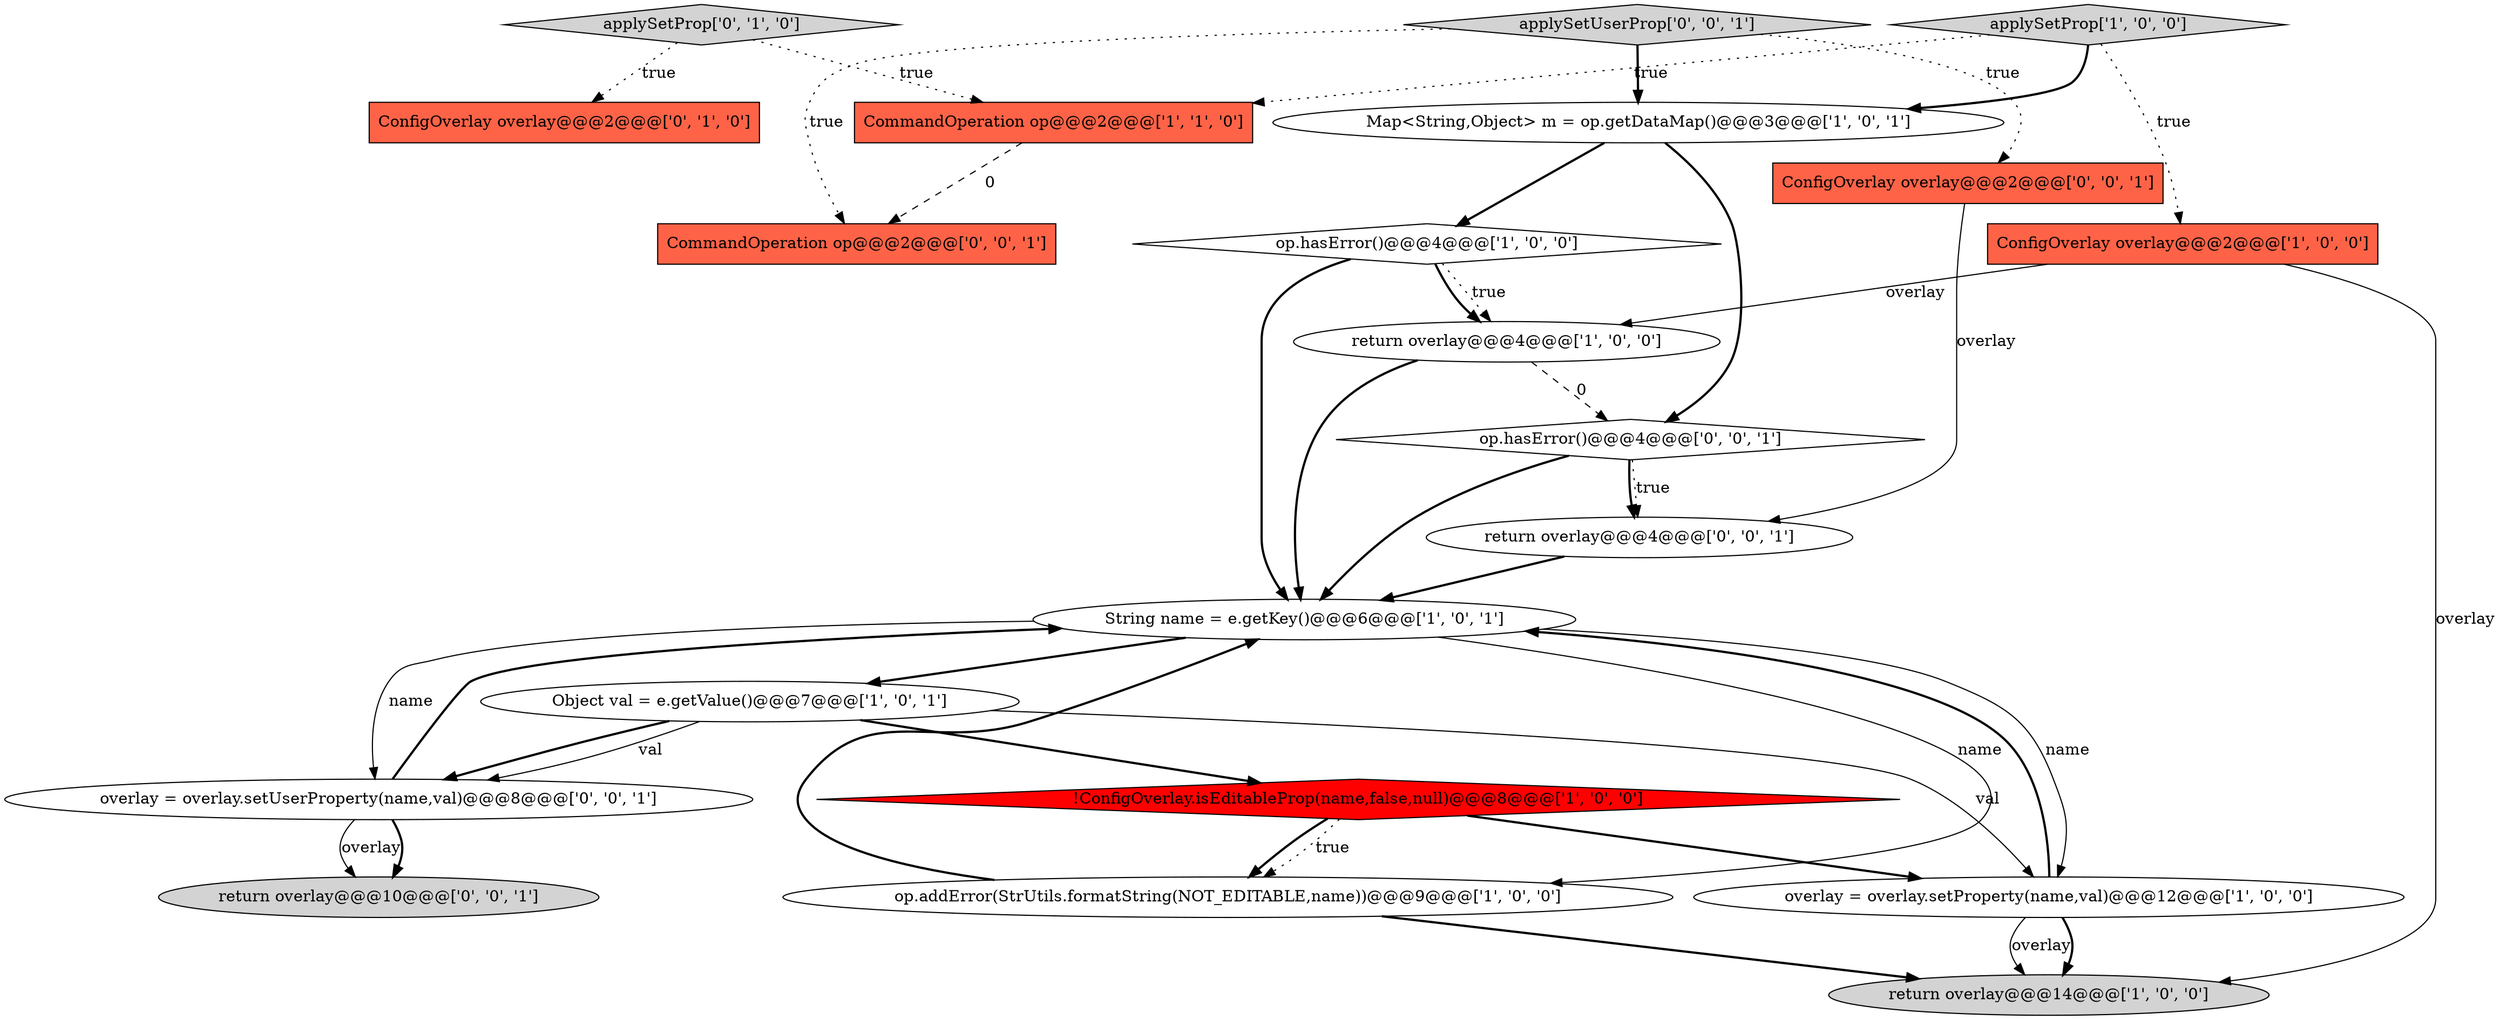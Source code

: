 digraph {
14 [style = filled, label = "ConfigOverlay overlay@@@2@@@['0', '0', '1']", fillcolor = tomato, shape = box image = "AAA0AAABBB3BBB"];
13 [style = filled, label = "ConfigOverlay overlay@@@2@@@['0', '1', '0']", fillcolor = tomato, shape = box image = "AAA0AAABBB2BBB"];
18 [style = filled, label = "return overlay@@@10@@@['0', '0', '1']", fillcolor = lightgray, shape = ellipse image = "AAA0AAABBB3BBB"];
7 [style = filled, label = "String name = e.getKey()@@@6@@@['1', '0', '1']", fillcolor = white, shape = ellipse image = "AAA0AAABBB1BBB"];
2 [style = filled, label = "Map<String,Object> m = op.getDataMap()@@@3@@@['1', '0', '1']", fillcolor = white, shape = ellipse image = "AAA0AAABBB1BBB"];
16 [style = filled, label = "CommandOperation op@@@2@@@['0', '0', '1']", fillcolor = tomato, shape = box image = "AAA0AAABBB3BBB"];
8 [style = filled, label = "overlay = overlay.setProperty(name,val)@@@12@@@['1', '0', '0']", fillcolor = white, shape = ellipse image = "AAA0AAABBB1BBB"];
3 [style = filled, label = "CommandOperation op@@@2@@@['1', '1', '0']", fillcolor = tomato, shape = box image = "AAA0AAABBB1BBB"];
17 [style = filled, label = "return overlay@@@4@@@['0', '0', '1']", fillcolor = white, shape = ellipse image = "AAA0AAABBB3BBB"];
11 [style = filled, label = "return overlay@@@14@@@['1', '0', '0']", fillcolor = lightgray, shape = ellipse image = "AAA0AAABBB1BBB"];
5 [style = filled, label = "op.hasError()@@@4@@@['1', '0', '0']", fillcolor = white, shape = diamond image = "AAA0AAABBB1BBB"];
9 [style = filled, label = "op.addError(StrUtils.formatString(NOT_EDITABLE,name))@@@9@@@['1', '0', '0']", fillcolor = white, shape = ellipse image = "AAA0AAABBB1BBB"];
20 [style = filled, label = "overlay = overlay.setUserProperty(name,val)@@@8@@@['0', '0', '1']", fillcolor = white, shape = ellipse image = "AAA0AAABBB3BBB"];
15 [style = filled, label = "applySetUserProp['0', '0', '1']", fillcolor = lightgray, shape = diamond image = "AAA0AAABBB3BBB"];
6 [style = filled, label = "return overlay@@@4@@@['1', '0', '0']", fillcolor = white, shape = ellipse image = "AAA0AAABBB1BBB"];
12 [style = filled, label = "applySetProp['0', '1', '0']", fillcolor = lightgray, shape = diamond image = "AAA0AAABBB2BBB"];
1 [style = filled, label = "!ConfigOverlay.isEditableProp(name,false,null)@@@8@@@['1', '0', '0']", fillcolor = red, shape = diamond image = "AAA1AAABBB1BBB"];
10 [style = filled, label = "applySetProp['1', '0', '0']", fillcolor = lightgray, shape = diamond image = "AAA0AAABBB1BBB"];
19 [style = filled, label = "op.hasError()@@@4@@@['0', '0', '1']", fillcolor = white, shape = diamond image = "AAA0AAABBB3BBB"];
0 [style = filled, label = "ConfigOverlay overlay@@@2@@@['1', '0', '0']", fillcolor = tomato, shape = box image = "AAA0AAABBB1BBB"];
4 [style = filled, label = "Object val = e.getValue()@@@7@@@['1', '0', '1']", fillcolor = white, shape = ellipse image = "AAA0AAABBB1BBB"];
12->3 [style = dotted, label="true"];
15->2 [style = bold, label=""];
4->8 [style = solid, label="val"];
2->19 [style = bold, label=""];
1->8 [style = bold, label=""];
9->11 [style = bold, label=""];
20->18 [style = solid, label="overlay"];
19->17 [style = dotted, label="true"];
7->20 [style = solid, label="name"];
5->6 [style = dotted, label="true"];
10->3 [style = dotted, label="true"];
19->17 [style = bold, label=""];
14->17 [style = solid, label="overlay"];
0->6 [style = solid, label="overlay"];
4->20 [style = solid, label="val"];
7->4 [style = bold, label=""];
9->7 [style = bold, label=""];
15->16 [style = dotted, label="true"];
15->14 [style = dotted, label="true"];
1->9 [style = bold, label=""];
8->7 [style = bold, label=""];
17->7 [style = bold, label=""];
20->18 [style = bold, label=""];
12->13 [style = dotted, label="true"];
5->6 [style = bold, label=""];
1->9 [style = dotted, label="true"];
7->9 [style = solid, label="name"];
6->19 [style = dashed, label="0"];
4->20 [style = bold, label=""];
5->7 [style = bold, label=""];
10->0 [style = dotted, label="true"];
10->2 [style = bold, label=""];
4->1 [style = bold, label=""];
8->11 [style = solid, label="overlay"];
20->7 [style = bold, label=""];
6->7 [style = bold, label=""];
0->11 [style = solid, label="overlay"];
8->11 [style = bold, label=""];
19->7 [style = bold, label=""];
7->8 [style = solid, label="name"];
3->16 [style = dashed, label="0"];
2->5 [style = bold, label=""];
}
